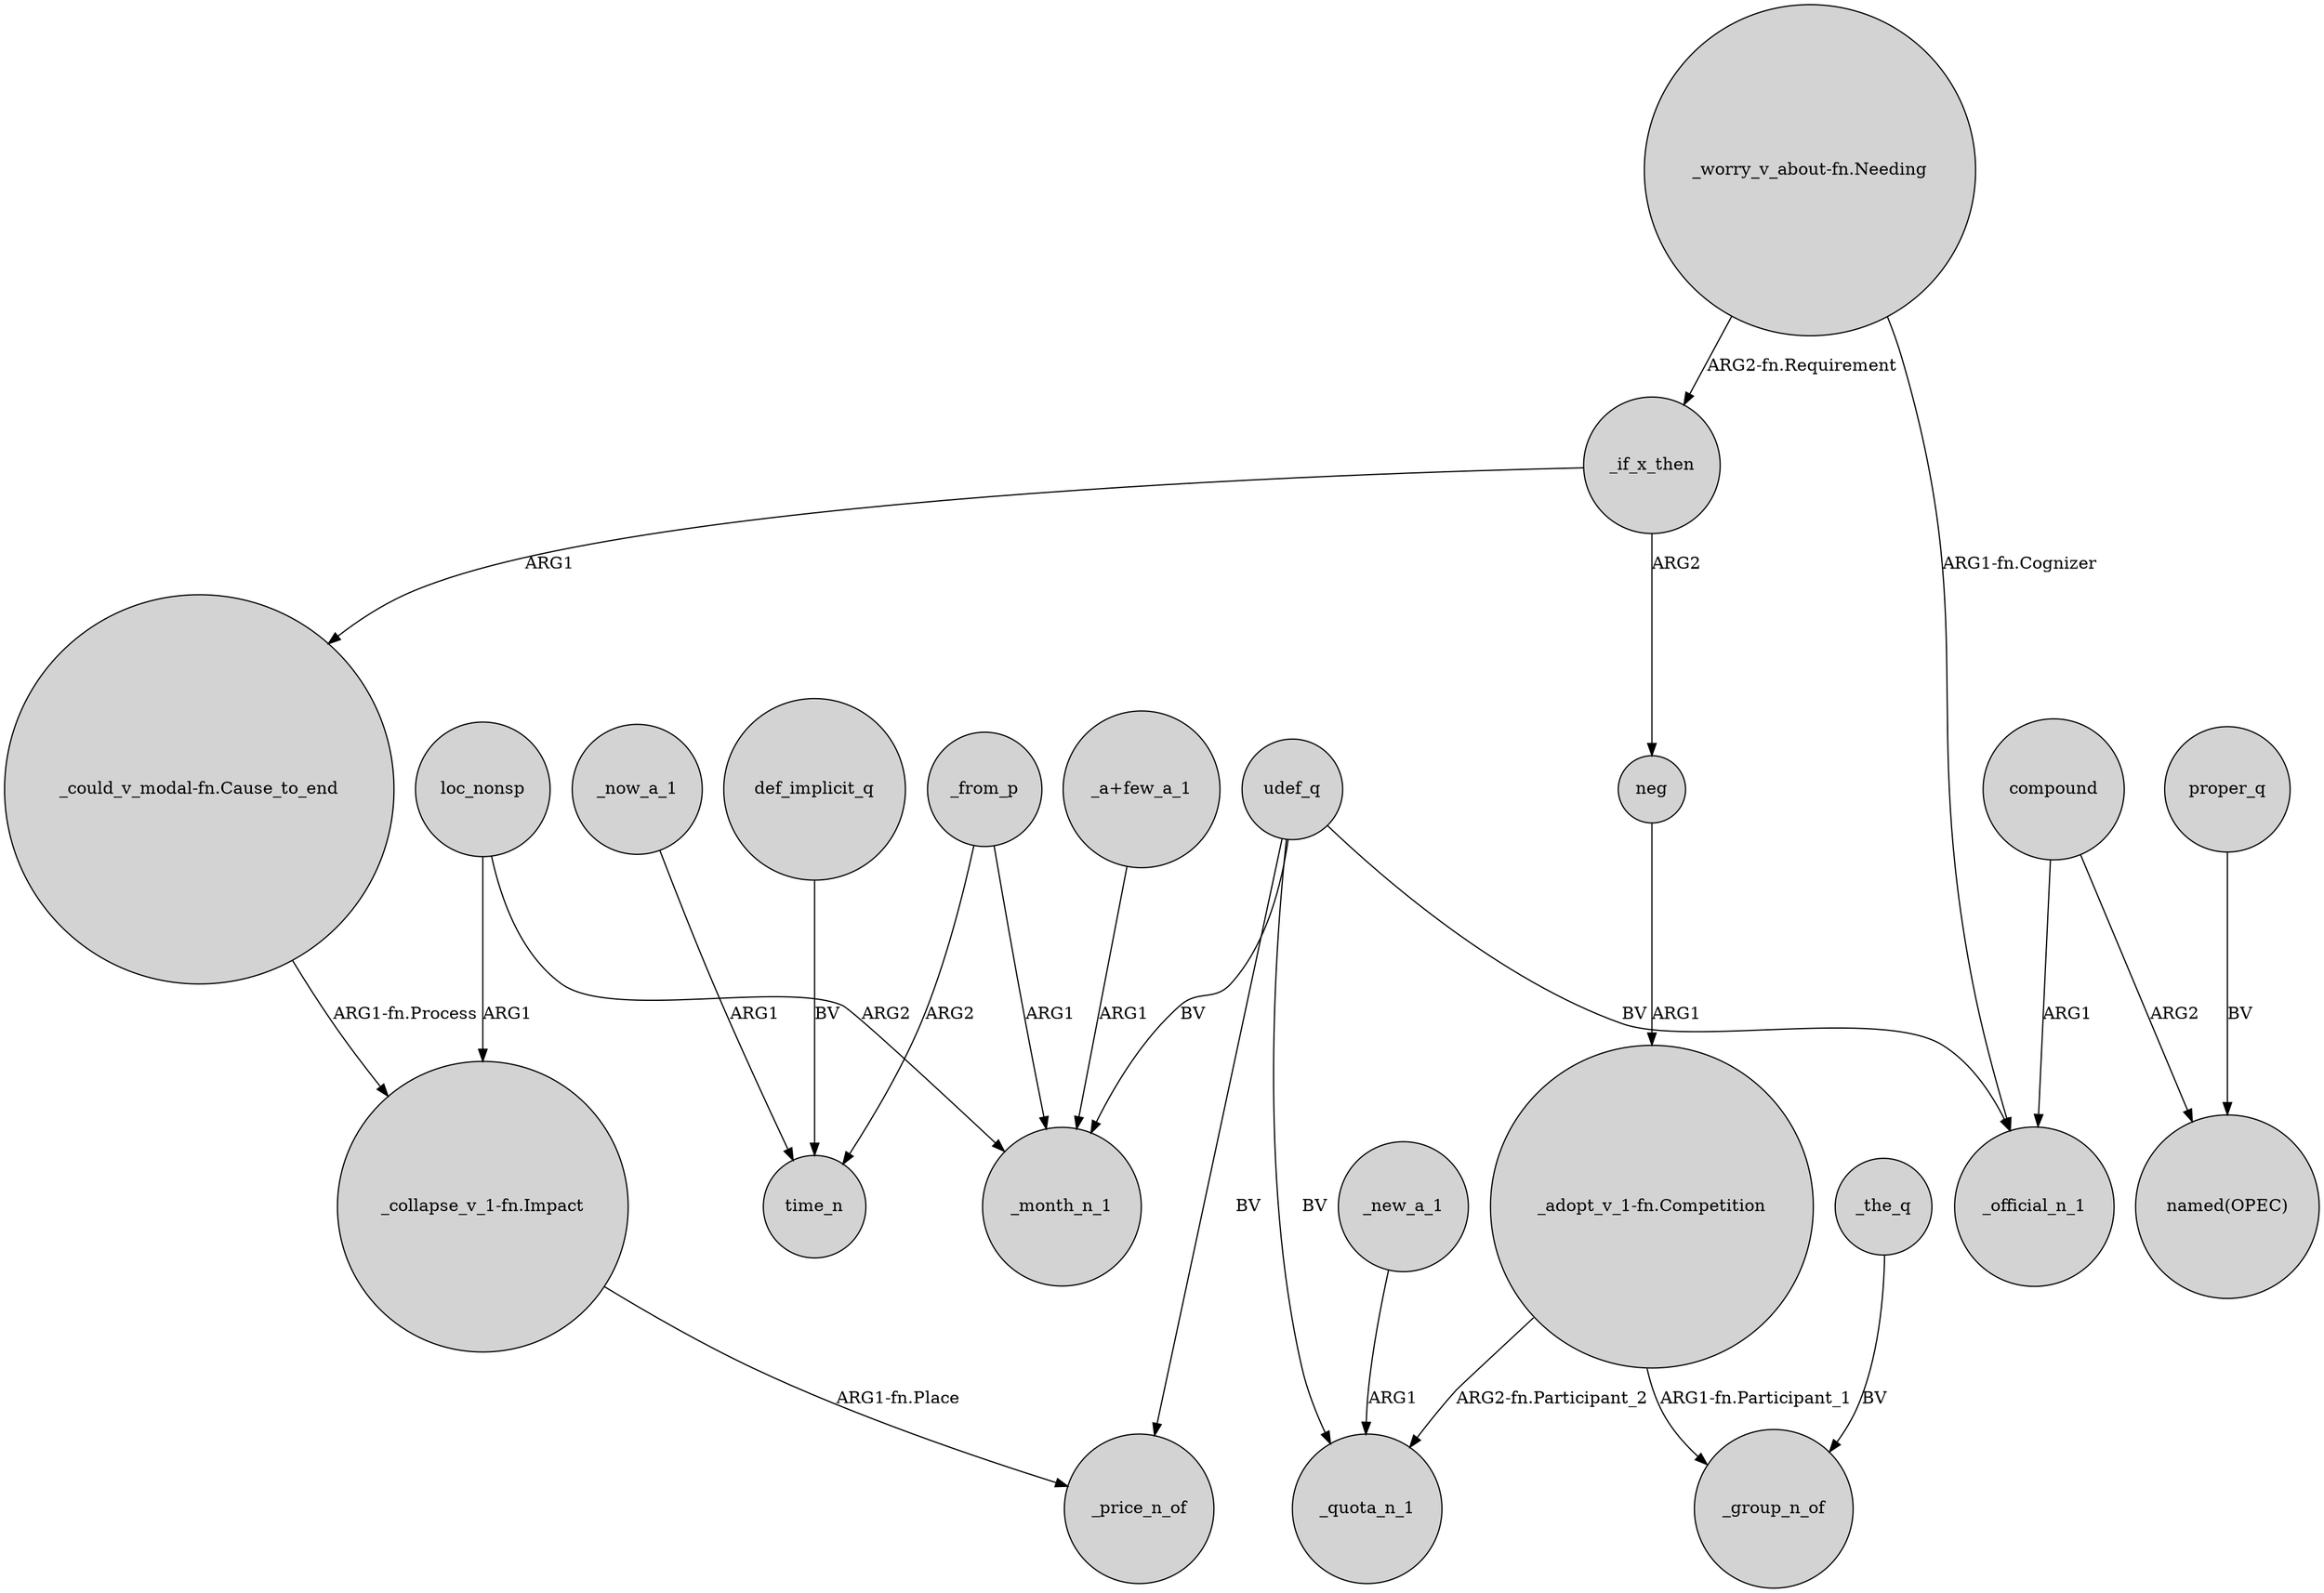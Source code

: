 digraph {
	node [shape=circle style=filled]
	udef_q -> _month_n_1 [label=BV]
	_if_x_then -> neg [label=ARG2]
	_new_a_1 -> _quota_n_1 [label=ARG1]
	udef_q -> _price_n_of [label=BV]
	udef_q -> _quota_n_1 [label=BV]
	_from_p -> time_n [label=ARG2]
	neg -> "_adopt_v_1-fn.Competition" [label=ARG1]
	"_adopt_v_1-fn.Competition" -> _quota_n_1 [label="ARG2-fn.Participant_2"]
	proper_q -> "named(OPEC)" [label=BV]
	_now_a_1 -> time_n [label=ARG1]
	_if_x_then -> "_could_v_modal-fn.Cause_to_end" [label=ARG1]
	loc_nonsp -> _month_n_1 [label=ARG2]
	"_worry_v_about-fn.Needing" -> _if_x_then [label="ARG2-fn.Requirement"]
	"_adopt_v_1-fn.Competition" -> _group_n_of [label="ARG1-fn.Participant_1"]
	_the_q -> _group_n_of [label=BV]
	compound -> _official_n_1 [label=ARG1]
	_from_p -> _month_n_1 [label=ARG1]
	loc_nonsp -> "_collapse_v_1-fn.Impact" [label=ARG1]
	"_collapse_v_1-fn.Impact" -> _price_n_of [label="ARG1-fn.Place"]
	compound -> "named(OPEC)" [label=ARG2]
	udef_q -> _official_n_1 [label=BV]
	"_could_v_modal-fn.Cause_to_end" -> "_collapse_v_1-fn.Impact" [label="ARG1-fn.Process"]
	"_a+few_a_1" -> _month_n_1 [label=ARG1]
	"_worry_v_about-fn.Needing" -> _official_n_1 [label="ARG1-fn.Cognizer"]
	def_implicit_q -> time_n [label=BV]
}

